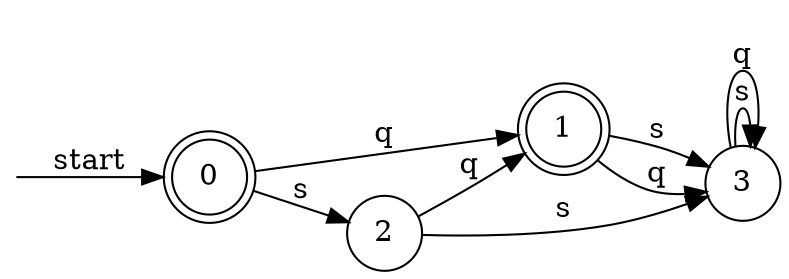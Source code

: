 digraph dfa {
    rankdir = LR;
    node [shape = doublecircle];    __start [style = invis, shape = point];
    __start -> "0" [ label = "start" ];
    node [shape = doublecircle]; "0" "1"
    node [shape = circle];
    "0" -> "2" [ label = "s" ];
    "0" -> "1" [ label = "q" ];
    "2" -> "3" [ label = "s" ];
    "2" -> "1" [ label = "q" ];
    "3" -> "3" [ label = "s" ];
    "3" -> "3" [ label = "q" ];
    "1" -> "3" [ label = "s" ];
    "1" -> "3" [ label = "q" ];
}

